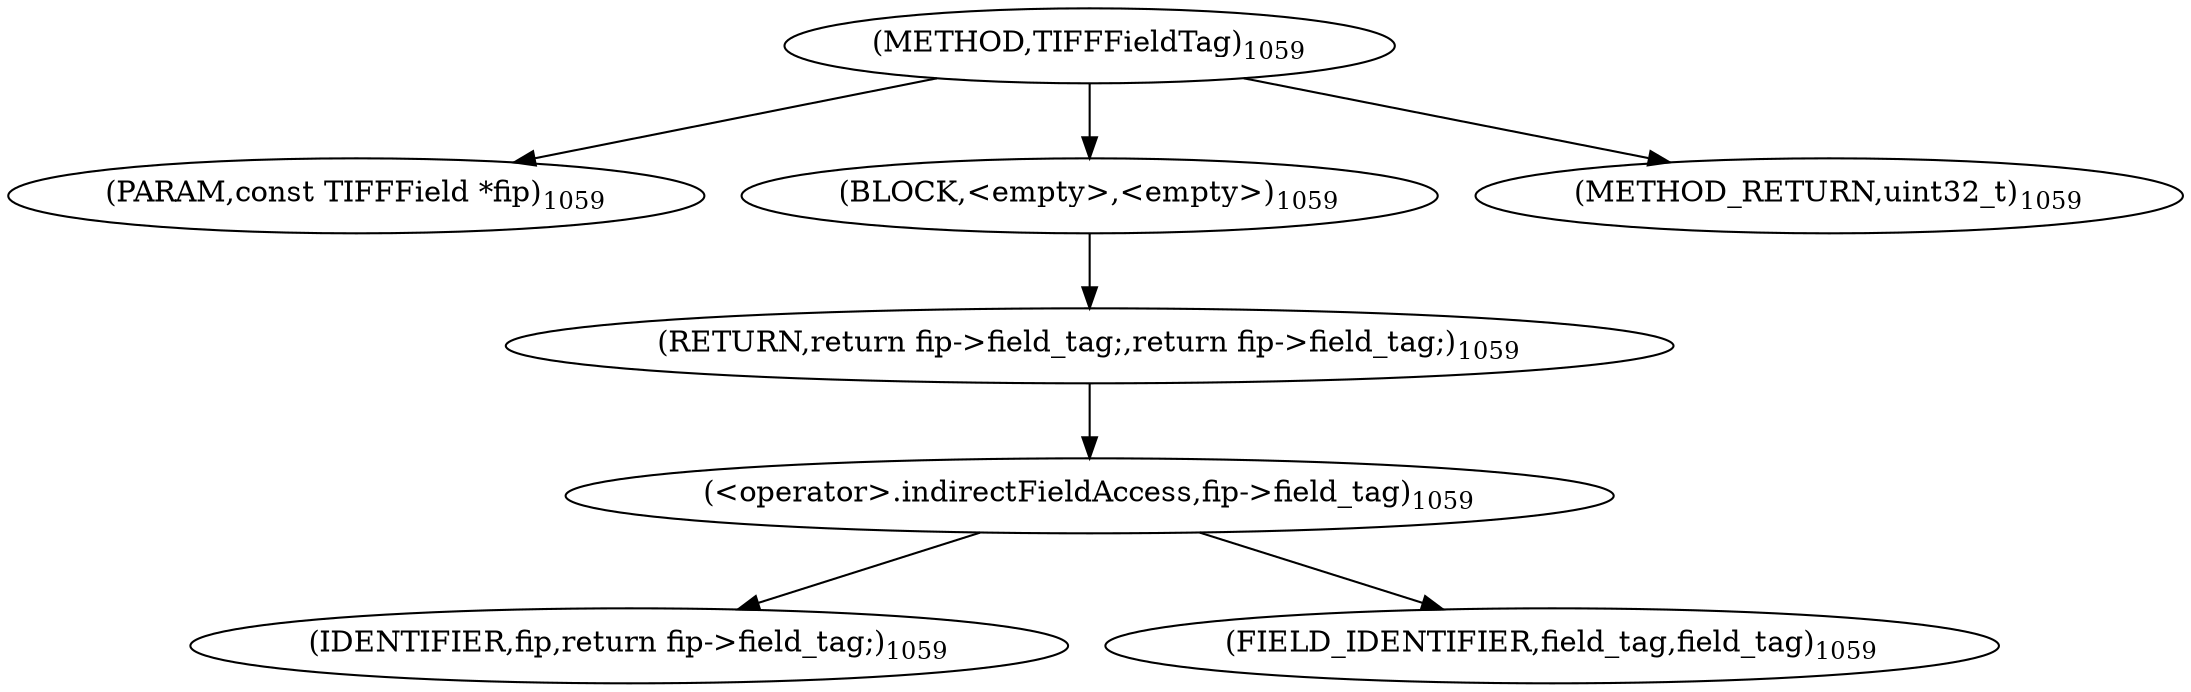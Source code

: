 digraph "TIFFFieldTag" {  
"27679" [label = <(METHOD,TIFFFieldTag)<SUB>1059</SUB>> ]
"27680" [label = <(PARAM,const TIFFField *fip)<SUB>1059</SUB>> ]
"27681" [label = <(BLOCK,&lt;empty&gt;,&lt;empty&gt;)<SUB>1059</SUB>> ]
"27682" [label = <(RETURN,return fip-&gt;field_tag;,return fip-&gt;field_tag;)<SUB>1059</SUB>> ]
"27683" [label = <(&lt;operator&gt;.indirectFieldAccess,fip-&gt;field_tag)<SUB>1059</SUB>> ]
"27684" [label = <(IDENTIFIER,fip,return fip-&gt;field_tag;)<SUB>1059</SUB>> ]
"27685" [label = <(FIELD_IDENTIFIER,field_tag,field_tag)<SUB>1059</SUB>> ]
"27686" [label = <(METHOD_RETURN,uint32_t)<SUB>1059</SUB>> ]
  "27679" -> "27680" 
  "27679" -> "27681" 
  "27679" -> "27686" 
  "27681" -> "27682" 
  "27682" -> "27683" 
  "27683" -> "27684" 
  "27683" -> "27685" 
}
